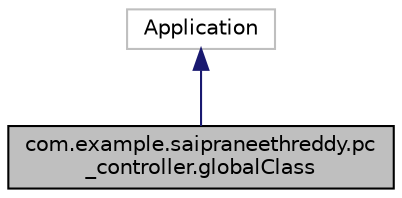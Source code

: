 digraph "com.example.saipraneethreddy.pc_controller.globalClass"
{
  edge [fontname="Helvetica",fontsize="10",labelfontname="Helvetica",labelfontsize="10"];
  node [fontname="Helvetica",fontsize="10",shape=record];
  Node1 [label="com.example.saipraneethreddy.pc\l_controller.globalClass",height=0.2,width=0.4,color="black", fillcolor="grey75", style="filled", fontcolor="black"];
  Node2 -> Node1 [dir="back",color="midnightblue",fontsize="10",style="solid",fontname="Helvetica"];
  Node2 [label="Application",height=0.2,width=0.4,color="grey75", fillcolor="white", style="filled"];
}

